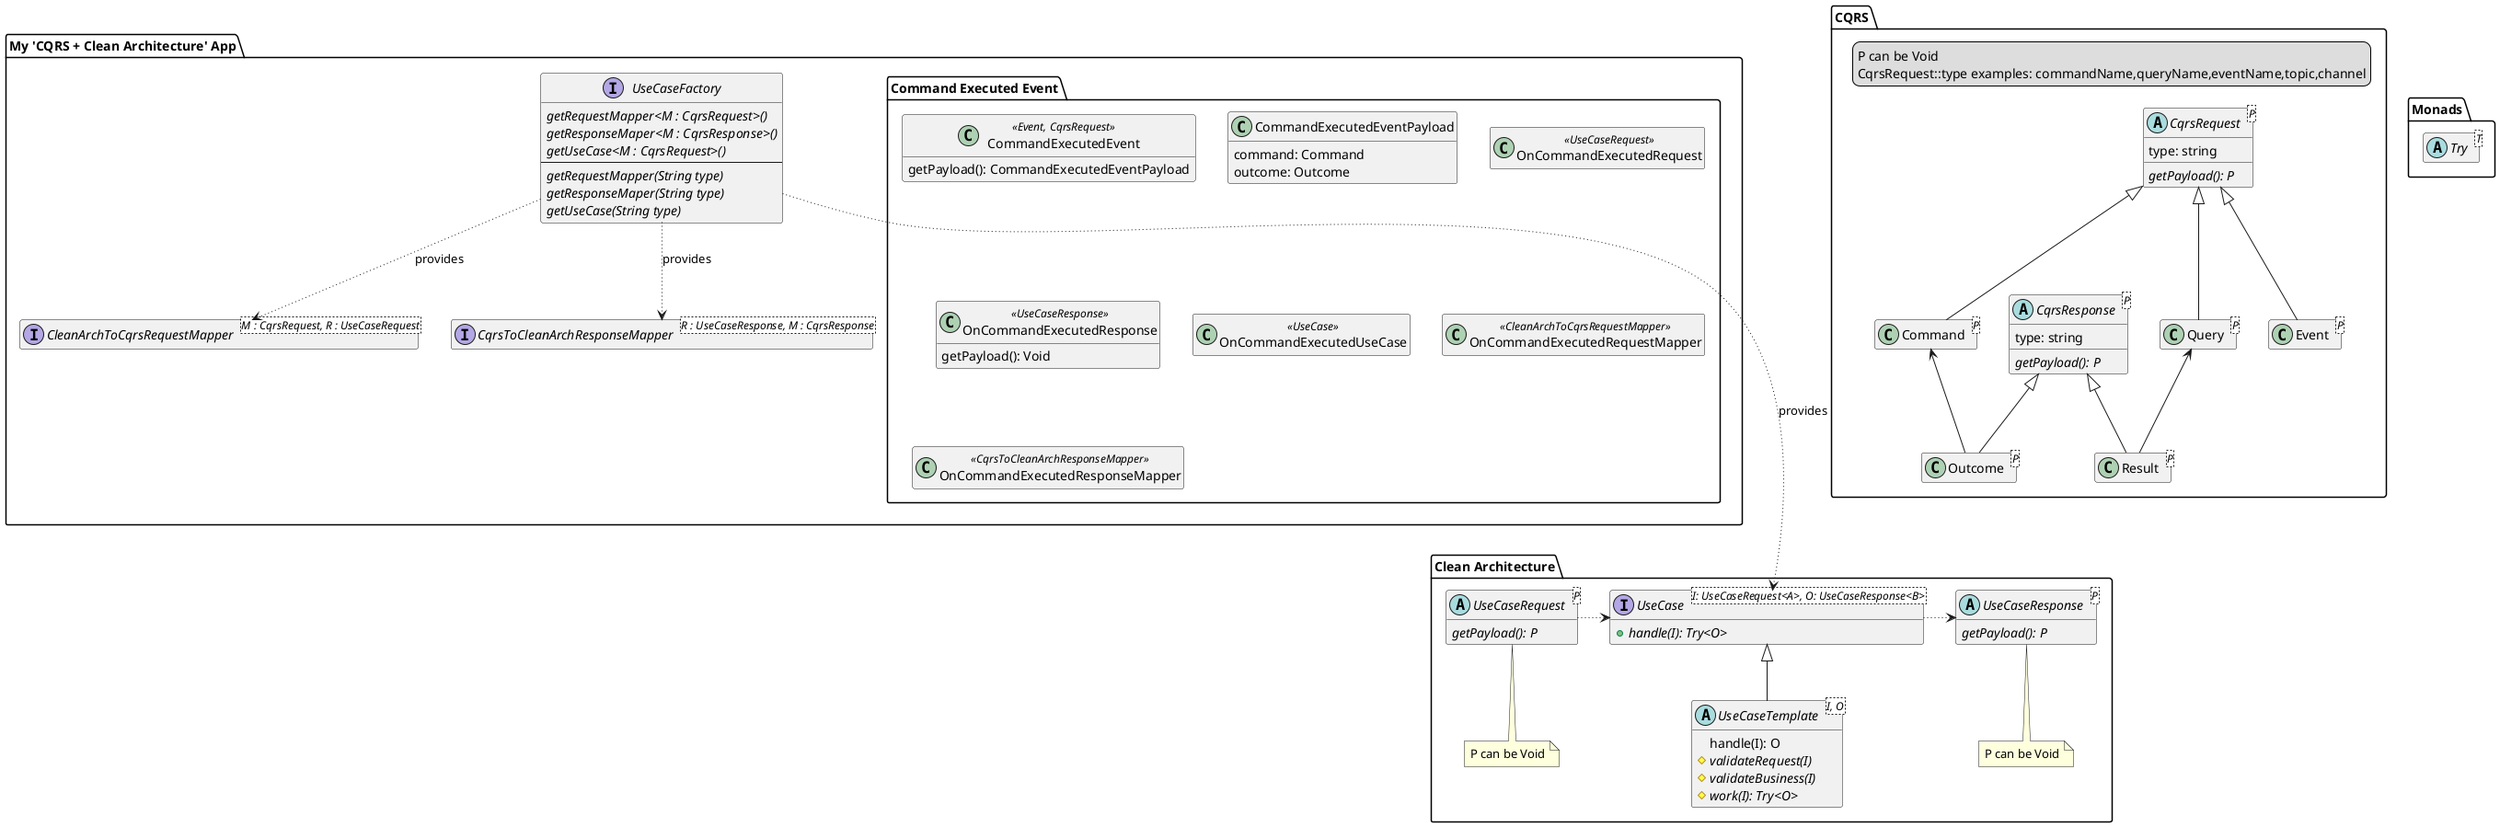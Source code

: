 @startuml clean_arch
hide empty members

package CQRS {
  abstract class CqrsRequest<P> {
    type: string
    {abstract} getPayload(): P
  }
  abstract class CqrsResponse<P> {
    type: string
    {abstract} getPayload(): P
  }
  class Command<P>
  class Query<P>
  class Event<P>
  class Outcome<P>
  class Result<P>
  Command <-- Outcome
  Query <-- Result
  CqrsRequest <|-- Command
  CqrsRequest <|-- Query
  CqrsRequest <|-- Event
  CqrsResponse <|-- Outcome
  CqrsResponse <|-- Result

  legend
    P can be Void
    CqrsRequest::type examples: commandName,queryName,eventName,topic,channel
  endlegend
}
package "Clean Architecture" as CLEANARCH {
  abstract class UseCaseRequest<P> {
    {abstract} getPayload(): P
  }
  abstract class UseCaseResponse<P> {
    {abstract} getPayload(): P
  }
  note bottom of UseCaseRequest : P can be Void
  note bottom of UseCaseResponse : P can be Void
  interface UseCase<I: UseCaseRequest<A>, O: UseCaseResponse<B>> {
    {abstract} +handle(I): Try<O>
  }
  abstract class UseCaseTemplate<I, O> {
    handle(I): O
    {abstract} #validateRequest(I)
    {abstract} #validateBusiness(I)
    {abstract} #work(I): Try<O>
  }
  ' note bottom of UseCaseTemplate : handle() uses Try pattern
  UseCase <|-- UseCaseTemplate

  UseCaseRequest .[dotted]right.> UseCase
  UseCase .[dotted]right.> UseCaseResponse
}
package Monads {
  abstract class Try<T>
}
package "My 'CQRS + Clean Architecture' App" {
  interface UseCaseFactory {
    {abstract} getRequestMapper<M : CqrsRequest>()
    {abstract} getResponseMaper<M : CqrsResponse>()
    {abstract} getUseCase<M : CqrsRequest>()
    ---
    {abstract} getRequestMapper(String type)
    {abstract} getResponseMaper(String type)
    {abstract} getUseCase(String type)
  }
  interface CleanArchToCqrsRequestMapper<M : CqrsRequest, R : UseCaseRequest>
  interface CqrsToCleanArchResponseMapper<R : UseCaseResponse, M : CqrsResponse>
  UseCaseFactory -[dotted]-> CleanArchToCqrsRequestMapper : provides
  UseCaseFactory -[dotted]-> CqrsToCleanArchResponseMapper : provides
  UseCaseFactory --[dotted]--> UseCase : provides

  package "Command Executed Event" {
    class CommandExecutedEvent<<Event, CqrsRequest>> {
      getPayload(): CommandExecutedEventPayload
    }
    class CommandExecutedEventPayload {
      command: Command
      outcome: Outcome
    }
    class OnCommandExecutedRequest<<UseCaseRequest>>
    class OnCommandExecutedResponse<<UseCaseResponse>> {
      getPayload(): Void
    }
    class OnCommandExecutedUseCase<<UseCase>>
    class OnCommandExecutedRequestMapper<<CleanArchToCqrsRequestMapper>>
    class OnCommandExecutedResponseMapper<<CqrsToCleanArchResponseMapper>>
  }
}
@enduml

